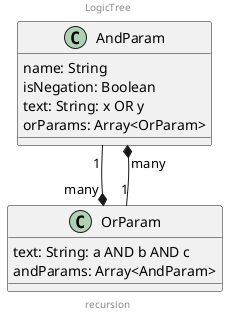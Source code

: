 @startuml
center header LogicTree

class AndParam {
  name: String
  isNegation: Boolean
  text: String: x OR y
  orParams: Array<OrParam>
}

class OrParam {
  text: String: a AND b AND c
  andParams: Array<AndParam>
}

AndParam "1" --* "many" OrParam
OrParam "1" --* "many" AndParam

center footer recursion
@enduml